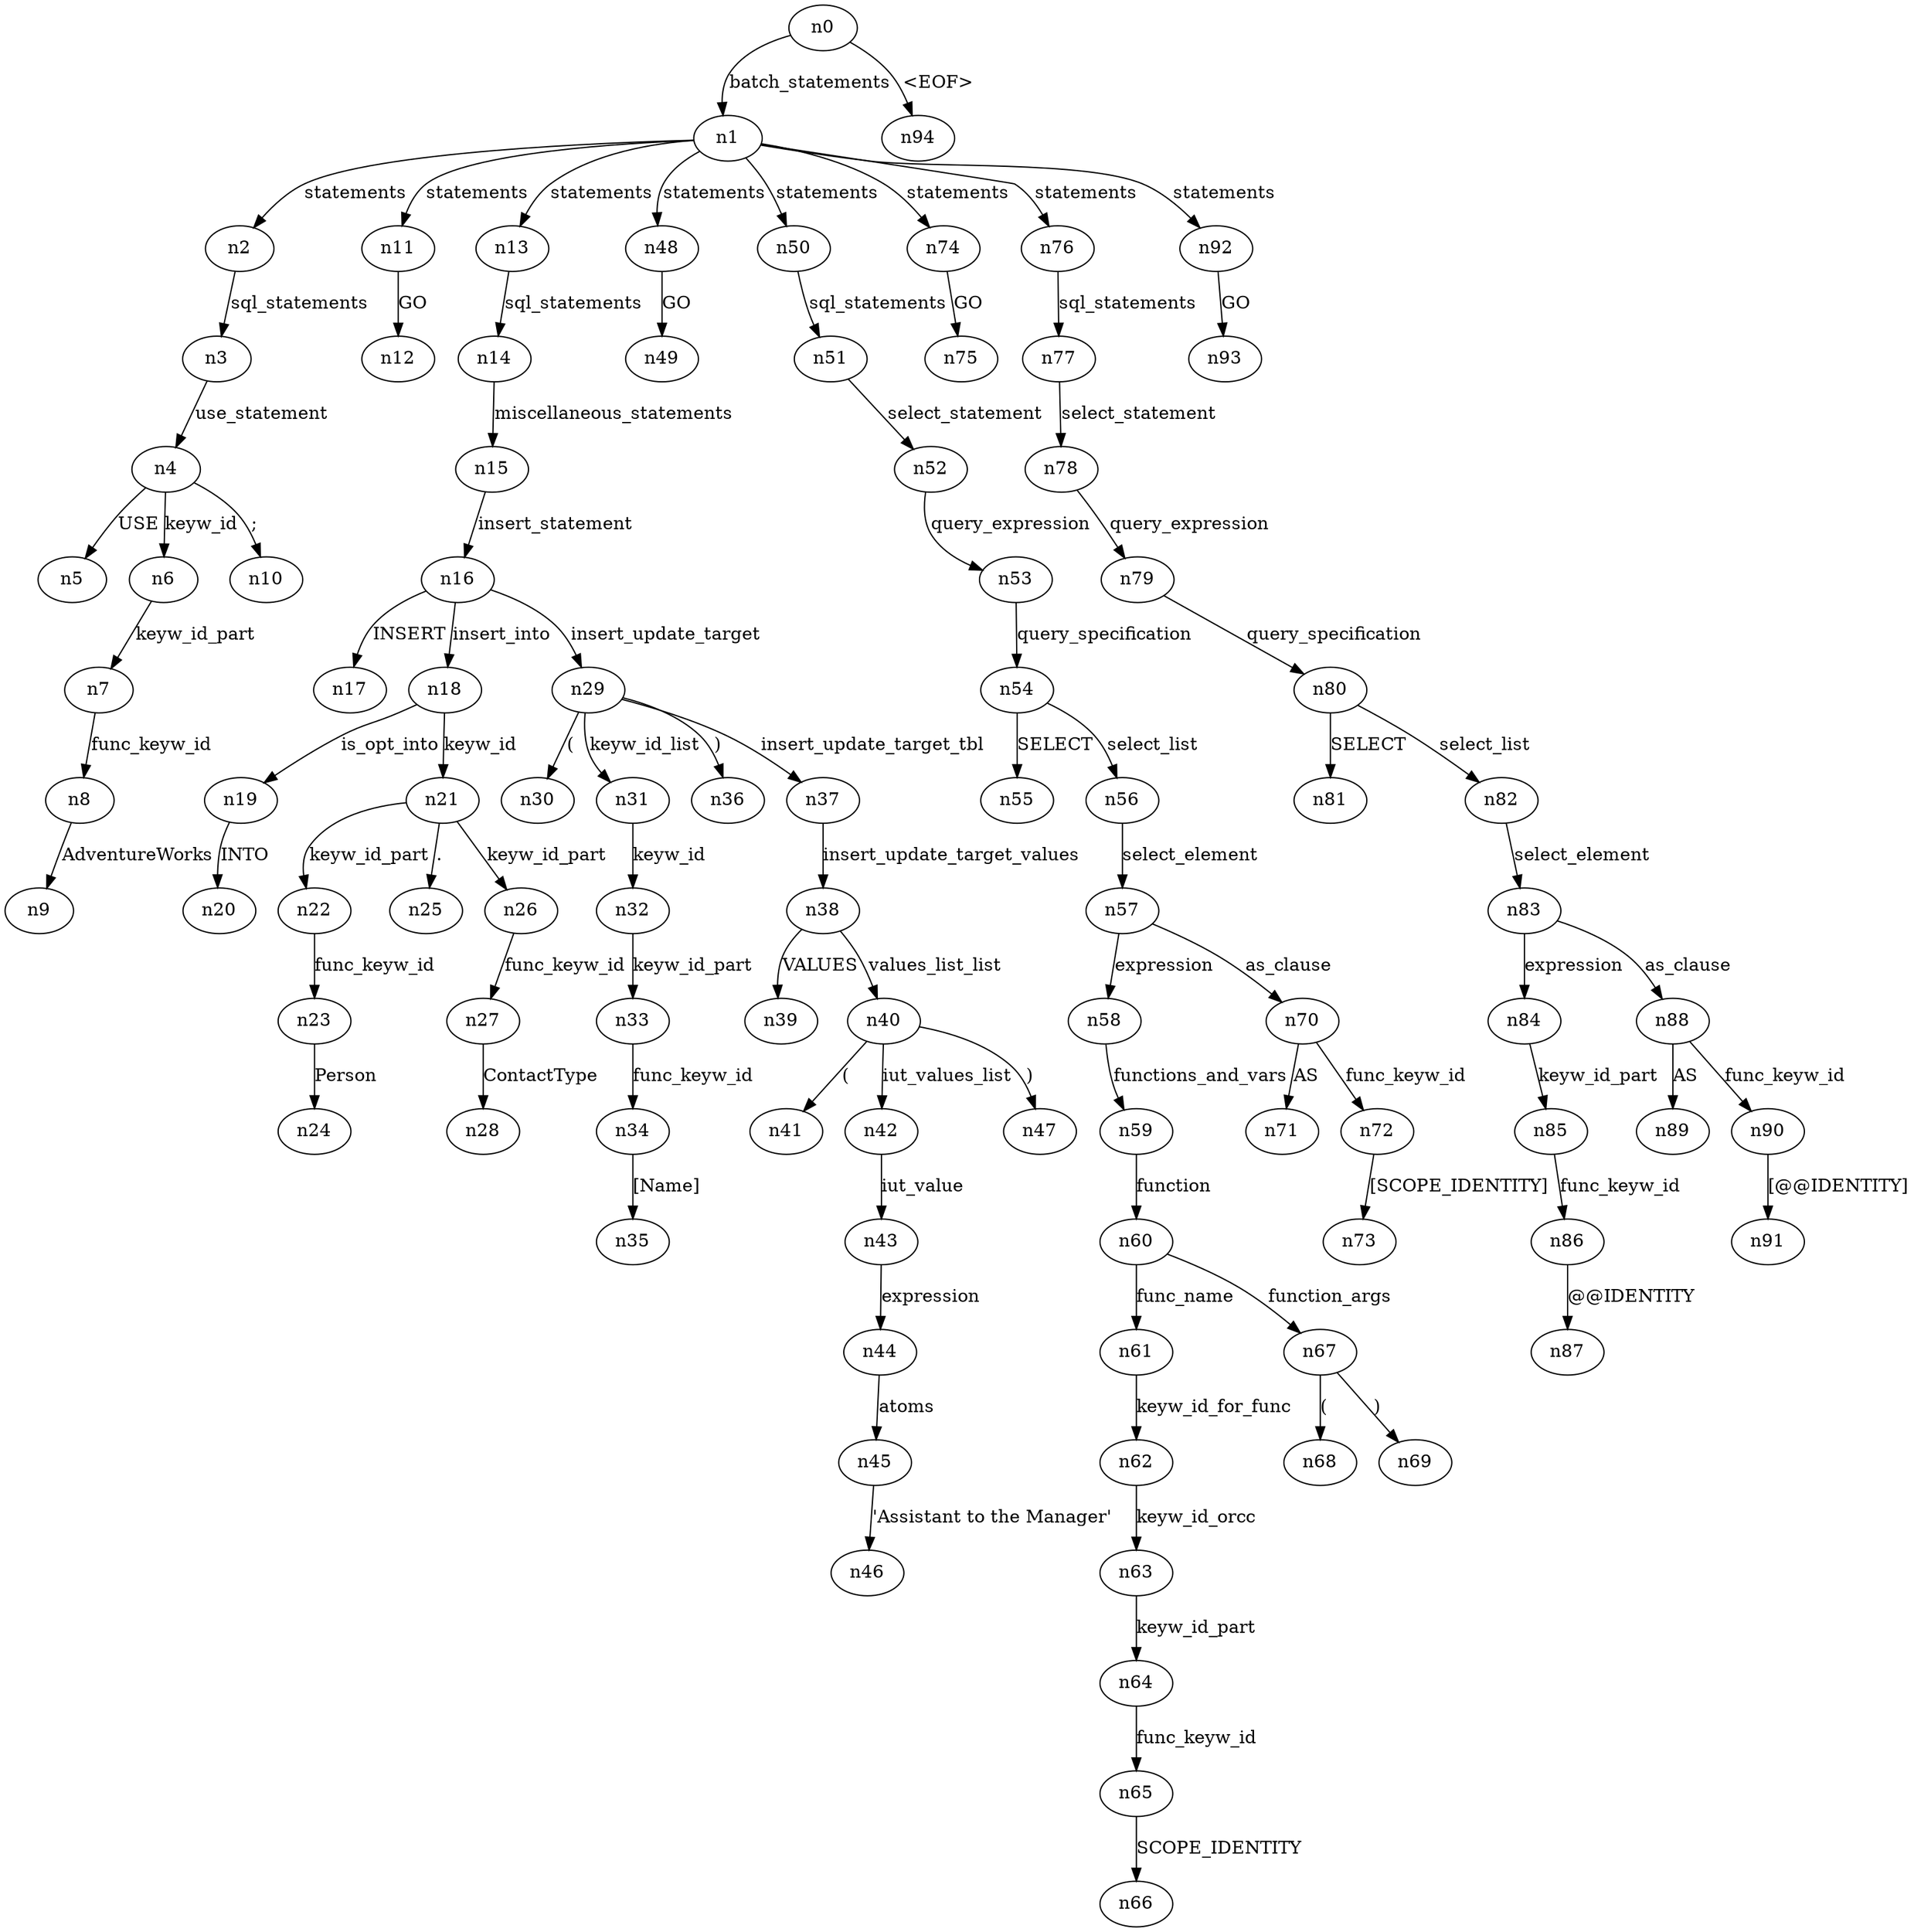 digraph ParseTree {
  n0 -> n1 [label="batch_statements"];
  n1 -> n2 [label="statements"];
  n2 -> n3 [label="sql_statements"];
  n3 -> n4 [label="use_statement"];
  n4 -> n5 [label="USE"];
  n4 -> n6 [label="keyw_id"];
  n6 -> n7 [label="keyw_id_part"];
  n7 -> n8 [label="func_keyw_id"];
  n8 -> n9 [label="AdventureWorks"];
  n4 -> n10 [label=";"];
  n1 -> n11 [label="statements"];
  n11 -> n12 [label="GO"];
  n1 -> n13 [label="statements"];
  n13 -> n14 [label="sql_statements"];
  n14 -> n15 [label="miscellaneous_statements"];
  n15 -> n16 [label="insert_statement"];
  n16 -> n17 [label="INSERT"];
  n16 -> n18 [label="insert_into"];
  n18 -> n19 [label="is_opt_into"];
  n19 -> n20 [label="INTO"];
  n18 -> n21 [label="keyw_id"];
  n21 -> n22 [label="keyw_id_part"];
  n22 -> n23 [label="func_keyw_id"];
  n23 -> n24 [label="Person"];
  n21 -> n25 [label="."];
  n21 -> n26 [label="keyw_id_part"];
  n26 -> n27 [label="func_keyw_id"];
  n27 -> n28 [label="ContactType"];
  n16 -> n29 [label="insert_update_target"];
  n29 -> n30 [label="("];
  n29 -> n31 [label="keyw_id_list"];
  n31 -> n32 [label="keyw_id"];
  n32 -> n33 [label="keyw_id_part"];
  n33 -> n34 [label="func_keyw_id"];
  n34 -> n35 [label="[Name]"];
  n29 -> n36 [label=")"];
  n29 -> n37 [label="insert_update_target_tbl"];
  n37 -> n38 [label="insert_update_target_values"];
  n38 -> n39 [label="VALUES"];
  n38 -> n40 [label="values_list_list"];
  n40 -> n41 [label="("];
  n40 -> n42 [label="iut_values_list"];
  n42 -> n43 [label="iut_value"];
  n43 -> n44 [label="expression"];
  n44 -> n45 [label="atoms"];
  n45 -> n46 [label="'Assistant to the Manager'"];
  n40 -> n47 [label=")"];
  n1 -> n48 [label="statements"];
  n48 -> n49 [label="GO"];
  n1 -> n50 [label="statements"];
  n50 -> n51 [label="sql_statements"];
  n51 -> n52 [label="select_statement"];
  n52 -> n53 [label="query_expression"];
  n53 -> n54 [label="query_specification"];
  n54 -> n55 [label="SELECT"];
  n54 -> n56 [label="select_list"];
  n56 -> n57 [label="select_element"];
  n57 -> n58 [label="expression"];
  n58 -> n59 [label="functions_and_vars"];
  n59 -> n60 [label="function"];
  n60 -> n61 [label="func_name"];
  n61 -> n62 [label="keyw_id_for_func"];
  n62 -> n63 [label="keyw_id_orcc"];
  n63 -> n64 [label="keyw_id_part"];
  n64 -> n65 [label="func_keyw_id"];
  n65 -> n66 [label="SCOPE_IDENTITY"];
  n60 -> n67 [label="function_args"];
  n67 -> n68 [label="("];
  n67 -> n69 [label=")"];
  n57 -> n70 [label="as_clause"];
  n70 -> n71 [label="AS"];
  n70 -> n72 [label="func_keyw_id"];
  n72 -> n73 [label="[SCOPE_IDENTITY]"];
  n1 -> n74 [label="statements"];
  n74 -> n75 [label="GO"];
  n1 -> n76 [label="statements"];
  n76 -> n77 [label="sql_statements"];
  n77 -> n78 [label="select_statement"];
  n78 -> n79 [label="query_expression"];
  n79 -> n80 [label="query_specification"];
  n80 -> n81 [label="SELECT"];
  n80 -> n82 [label="select_list"];
  n82 -> n83 [label="select_element"];
  n83 -> n84 [label="expression"];
  n84 -> n85 [label="keyw_id_part"];
  n85 -> n86 [label="func_keyw_id"];
  n86 -> n87 [label="@@IDENTITY"];
  n83 -> n88 [label="as_clause"];
  n88 -> n89 [label="AS"];
  n88 -> n90 [label="func_keyw_id"];
  n90 -> n91 [label="[@@IDENTITY]"];
  n1 -> n92 [label="statements"];
  n92 -> n93 [label="GO"];
  n0 -> n94 [label="<EOF>"];
}